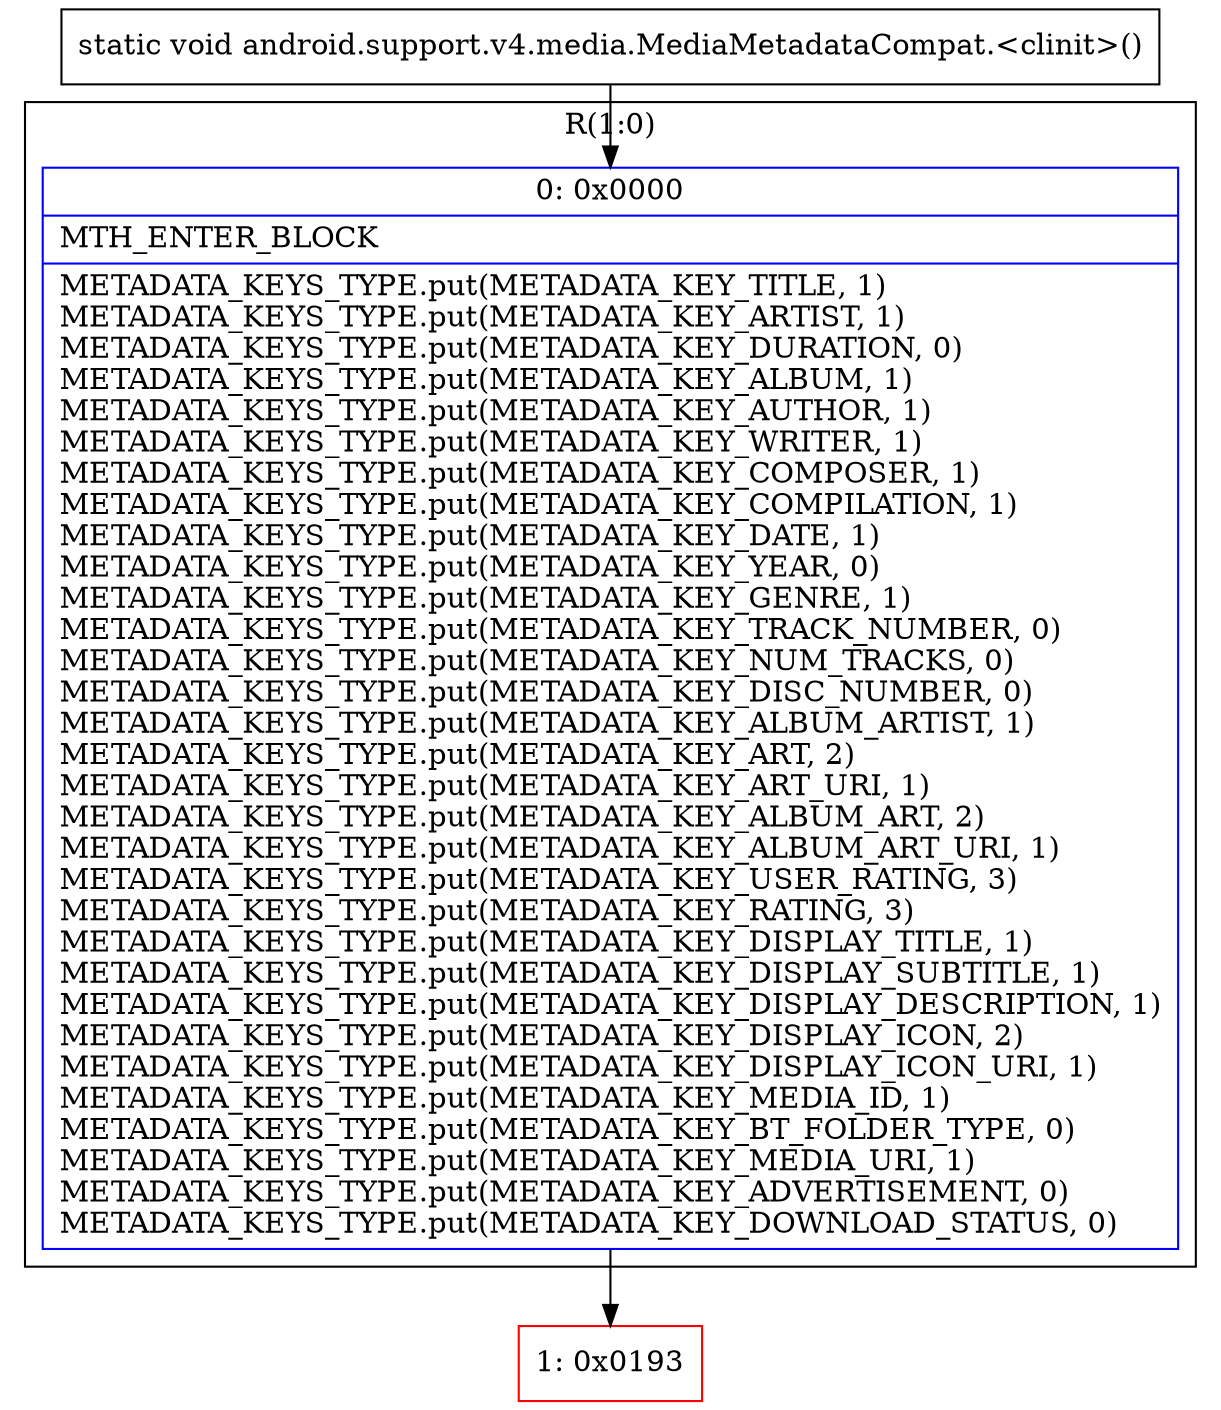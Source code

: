 digraph "CFG forandroid.support.v4.media.MediaMetadataCompat.\<clinit\>()V" {
subgraph cluster_Region_717490846 {
label = "R(1:0)";
node [shape=record,color=blue];
Node_0 [shape=record,label="{0\:\ 0x0000|MTH_ENTER_BLOCK\l|METADATA_KEYS_TYPE.put(METADATA_KEY_TITLE, 1)\lMETADATA_KEYS_TYPE.put(METADATA_KEY_ARTIST, 1)\lMETADATA_KEYS_TYPE.put(METADATA_KEY_DURATION, 0)\lMETADATA_KEYS_TYPE.put(METADATA_KEY_ALBUM, 1)\lMETADATA_KEYS_TYPE.put(METADATA_KEY_AUTHOR, 1)\lMETADATA_KEYS_TYPE.put(METADATA_KEY_WRITER, 1)\lMETADATA_KEYS_TYPE.put(METADATA_KEY_COMPOSER, 1)\lMETADATA_KEYS_TYPE.put(METADATA_KEY_COMPILATION, 1)\lMETADATA_KEYS_TYPE.put(METADATA_KEY_DATE, 1)\lMETADATA_KEYS_TYPE.put(METADATA_KEY_YEAR, 0)\lMETADATA_KEYS_TYPE.put(METADATA_KEY_GENRE, 1)\lMETADATA_KEYS_TYPE.put(METADATA_KEY_TRACK_NUMBER, 0)\lMETADATA_KEYS_TYPE.put(METADATA_KEY_NUM_TRACKS, 0)\lMETADATA_KEYS_TYPE.put(METADATA_KEY_DISC_NUMBER, 0)\lMETADATA_KEYS_TYPE.put(METADATA_KEY_ALBUM_ARTIST, 1)\lMETADATA_KEYS_TYPE.put(METADATA_KEY_ART, 2)\lMETADATA_KEYS_TYPE.put(METADATA_KEY_ART_URI, 1)\lMETADATA_KEYS_TYPE.put(METADATA_KEY_ALBUM_ART, 2)\lMETADATA_KEYS_TYPE.put(METADATA_KEY_ALBUM_ART_URI, 1)\lMETADATA_KEYS_TYPE.put(METADATA_KEY_USER_RATING, 3)\lMETADATA_KEYS_TYPE.put(METADATA_KEY_RATING, 3)\lMETADATA_KEYS_TYPE.put(METADATA_KEY_DISPLAY_TITLE, 1)\lMETADATA_KEYS_TYPE.put(METADATA_KEY_DISPLAY_SUBTITLE, 1)\lMETADATA_KEYS_TYPE.put(METADATA_KEY_DISPLAY_DESCRIPTION, 1)\lMETADATA_KEYS_TYPE.put(METADATA_KEY_DISPLAY_ICON, 2)\lMETADATA_KEYS_TYPE.put(METADATA_KEY_DISPLAY_ICON_URI, 1)\lMETADATA_KEYS_TYPE.put(METADATA_KEY_MEDIA_ID, 1)\lMETADATA_KEYS_TYPE.put(METADATA_KEY_BT_FOLDER_TYPE, 0)\lMETADATA_KEYS_TYPE.put(METADATA_KEY_MEDIA_URI, 1)\lMETADATA_KEYS_TYPE.put(METADATA_KEY_ADVERTISEMENT, 0)\lMETADATA_KEYS_TYPE.put(METADATA_KEY_DOWNLOAD_STATUS, 0)\l}"];
}
Node_1 [shape=record,color=red,label="{1\:\ 0x0193}"];
MethodNode[shape=record,label="{static void android.support.v4.media.MediaMetadataCompat.\<clinit\>() }"];
MethodNode -> Node_0;
Node_0 -> Node_1;
}

